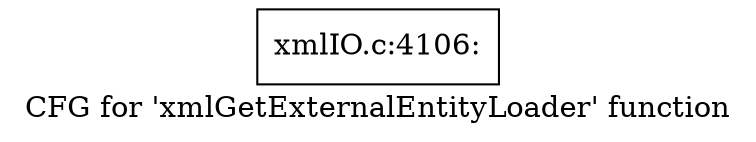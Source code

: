 digraph "CFG for 'xmlGetExternalEntityLoader' function" {
	label="CFG for 'xmlGetExternalEntityLoader' function";

	Node0x5368580 [shape=record,label="{xmlIO.c:4106:}"];
}
